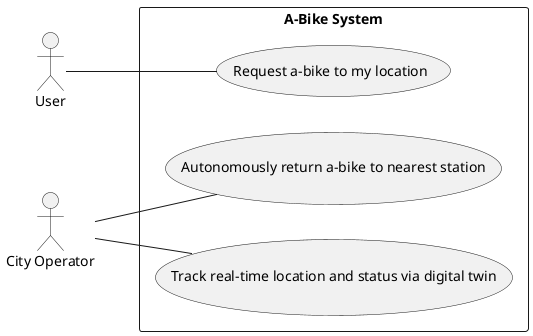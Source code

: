 @startuml abike-usecases
left to right direction

actor User
actor "City Operator" as CityOperator

rectangle "A-Bike System" {
    User -- (Request a-bike to my location)
    CityOperator -- (Autonomously return a-bike to nearest station)
    CityOperator -- (Track real-time location and status via digital twin)
}


@enduml